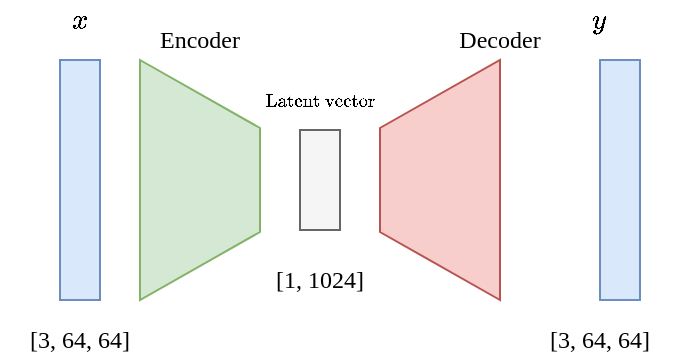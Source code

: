 <mxfile version="14.6.6" type="github"><diagram id="Vg_ewNynwUyBv1qd8cUB" name="Page-1"><mxGraphModel dx="593" dy="329" grid="1" gridSize="10" guides="1" tooltips="1" connect="1" arrows="1" fold="1" page="1" pageScale="1" pageWidth="1169" pageHeight="827" math="1" shadow="0"><root><mxCell id="0"/><mxCell id="1" parent="0"/><mxCell id="kjBiE3S1fVGlYvwxUk4T-1" value="" style="shape=trapezoid;perimeter=trapezoidPerimeter;whiteSpace=wrap;html=1;fixedSize=1;rotation=90;size=34;fillColor=#d5e8d4;strokeColor=#82b366;" vertex="1" parent="1"><mxGeometry x="120" y="120" width="120" height="60" as="geometry"/></mxCell><mxCell id="kjBiE3S1fVGlYvwxUk4T-2" value="" style="shape=trapezoid;perimeter=trapezoidPerimeter;whiteSpace=wrap;html=1;fixedSize=1;rotation=-90;size=34;fillColor=#f8cecc;strokeColor=#b85450;" vertex="1" parent="1"><mxGeometry x="240" y="120" width="120" height="60" as="geometry"/></mxCell><mxCell id="kjBiE3S1fVGlYvwxUk4T-3" value="" style="rounded=0;whiteSpace=wrap;html=1;rotation=90;fillColor=#dae8fc;strokeColor=#6c8ebf;" vertex="1" parent="1"><mxGeometry x="60" y="140" width="120" height="20" as="geometry"/></mxCell><mxCell id="kjBiE3S1fVGlYvwxUk4T-4" value="" style="rounded=0;whiteSpace=wrap;html=1;rotation=90;fillColor=#dae8fc;strokeColor=#6c8ebf;" vertex="1" parent="1"><mxGeometry x="330" y="140" width="120" height="20" as="geometry"/></mxCell><mxCell id="kjBiE3S1fVGlYvwxUk4T-5" value="" style="rounded=0;whiteSpace=wrap;html=1;fillColor=#f5f5f5;strokeColor=#666666;fontColor=#333333;" vertex="1" parent="1"><mxGeometry x="230" y="125" width="20" height="50" as="geometry"/></mxCell><mxCell id="kjBiE3S1fVGlYvwxUk4T-6" value="Encoder" style="text;html=1;strokeColor=none;fillColor=none;align=center;verticalAlign=middle;whiteSpace=wrap;rounded=0;fontFamily=Computer modern_2;fontSource=http%3A%2F%2Fmirrors.ctan.org%2Ffonts%2Fcm-unicode%2Ffonts%2Fotf%2Fcmunss.otf;" vertex="1" parent="1"><mxGeometry x="155" y="70" width="50" height="20" as="geometry"/></mxCell><mxCell id="kjBiE3S1fVGlYvwxUk4T-7" value="$$x$$" style="text;html=1;strokeColor=none;fillColor=none;align=center;verticalAlign=middle;whiteSpace=wrap;rounded=0;" vertex="1" parent="1"><mxGeometry x="100" y="60" width="40" height="20" as="geometry"/></mxCell><mxCell id="kjBiE3S1fVGlYvwxUk4T-8" value="$$y$$" style="text;html=1;strokeColor=none;fillColor=none;align=center;verticalAlign=middle;whiteSpace=wrap;rounded=0;" vertex="1" parent="1"><mxGeometry x="360" y="60" width="40" height="20" as="geometry"/></mxCell><mxCell id="kjBiE3S1fVGlYvwxUk4T-10" value="Decoder" style="text;html=1;strokeColor=none;fillColor=none;align=center;verticalAlign=middle;whiteSpace=wrap;rounded=0;fontFamily=Computer modern_2;fontSource=http%3A%2F%2Fmirrors.ctan.org%2Ffonts%2Fcm-unicode%2Ffonts%2Fotf%2Fcmunss.otf;" vertex="1" parent="1"><mxGeometry x="305" y="70" width="50" height="20" as="geometry"/></mxCell><mxCell id="kjBiE3S1fVGlYvwxUk4T-12" value="[3, 64, 64]" style="text;html=1;strokeColor=none;fillColor=none;align=center;verticalAlign=middle;whiteSpace=wrap;rounded=0;fontFamily=Computer modern;fontSource=http%3A%2F%2Fmirrors.ctan.org%2Ffonts%2Fcm-unicode%2Ffonts%2Fotf%2Fcmunsi.otf;" vertex="1" parent="1"><mxGeometry x="80" y="220" width="80" height="20" as="geometry"/></mxCell><mxCell id="kjBiE3S1fVGlYvwxUk4T-13" value="[1, 1024]" style="text;html=1;strokeColor=none;fillColor=none;align=center;verticalAlign=middle;whiteSpace=wrap;rounded=0;fontFamily=Computer modern;fontSource=http%3A%2F%2Fmirrors.ctan.org%2Ffonts%2Fcm-unicode%2Ffonts%2Fotf%2Fcmunsi.otf;" vertex="1" parent="1"><mxGeometry x="200" y="190" width="80" height="20" as="geometry"/></mxCell><mxCell id="kjBiE3S1fVGlYvwxUk4T-14" value="[3, 64, 64]" style="text;html=1;strokeColor=none;fillColor=none;align=center;verticalAlign=middle;whiteSpace=wrap;rounded=0;fontFamily=Computer modern;fontSource=http%3A%2F%2Fmirrors.ctan.org%2Ffonts%2Fcm-unicode%2Ffonts%2Fotf%2Fcmunsi.otf;" vertex="1" parent="1"><mxGeometry x="340" y="220" width="80" height="20" as="geometry"/></mxCell><mxCell id="kjBiE3S1fVGlYvwxUk4T-15" value="$$\text{Latent vector}$$" style="text;html=1;strokeColor=none;fillColor=none;align=center;verticalAlign=middle;whiteSpace=wrap;rounded=0;fontFamily=Computer modern;fontSource=http%3A%2F%2Fmirrors.ctan.org%2Ffonts%2Fcm-unicode%2Ffonts%2Fotf%2Fcmunsi.otf;fontSize=9;" vertex="1" parent="1"><mxGeometry x="220" y="100" width="40" height="20" as="geometry"/></mxCell></root></mxGraphModel></diagram></mxfile>